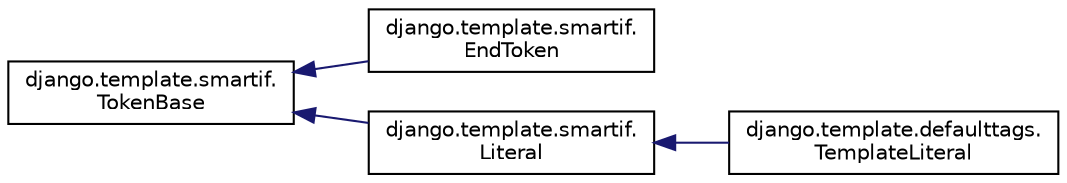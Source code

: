 digraph "Graphical Class Hierarchy"
{
 // LATEX_PDF_SIZE
  edge [fontname="Helvetica",fontsize="10",labelfontname="Helvetica",labelfontsize="10"];
  node [fontname="Helvetica",fontsize="10",shape=record];
  rankdir="LR";
  Node0 [label="django.template.smartif.\lTokenBase",height=0.2,width=0.4,color="black", fillcolor="white", style="filled",URL="$d1/dc6/classdjango_1_1template_1_1smartif_1_1_token_base.html",tooltip=" "];
  Node0 -> Node1 [dir="back",color="midnightblue",fontsize="10",style="solid",fontname="Helvetica"];
  Node1 [label="django.template.smartif.\lEndToken",height=0.2,width=0.4,color="black", fillcolor="white", style="filled",URL="$d7/db7/classdjango_1_1template_1_1smartif_1_1_end_token.html",tooltip=" "];
  Node0 -> Node2 [dir="back",color="midnightblue",fontsize="10",style="solid",fontname="Helvetica"];
  Node2 [label="django.template.smartif.\lLiteral",height=0.2,width=0.4,color="black", fillcolor="white", style="filled",URL="$d0/d06/classdjango_1_1template_1_1smartif_1_1_literal.html",tooltip=" "];
  Node2 -> Node3 [dir="back",color="midnightblue",fontsize="10",style="solid",fontname="Helvetica"];
  Node3 [label="django.template.defaulttags.\lTemplateLiteral",height=0.2,width=0.4,color="black", fillcolor="white", style="filled",URL="$de/d18/classdjango_1_1template_1_1defaulttags_1_1_template_literal.html",tooltip=" "];
}
